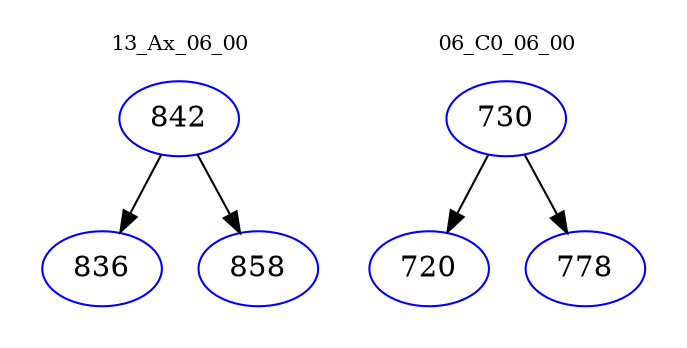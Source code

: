 digraph{
subgraph cluster_0 {
color = white
label = "13_Ax_06_00";
fontsize=10;
T0_842 [label="842", color="blue"]
T0_842 -> T0_836 [color="black"]
T0_836 [label="836", color="blue"]
T0_842 -> T0_858 [color="black"]
T0_858 [label="858", color="blue"]
}
subgraph cluster_1 {
color = white
label = "06_C0_06_00";
fontsize=10;
T1_730 [label="730", color="blue"]
T1_730 -> T1_720 [color="black"]
T1_720 [label="720", color="blue"]
T1_730 -> T1_778 [color="black"]
T1_778 [label="778", color="blue"]
}
}
